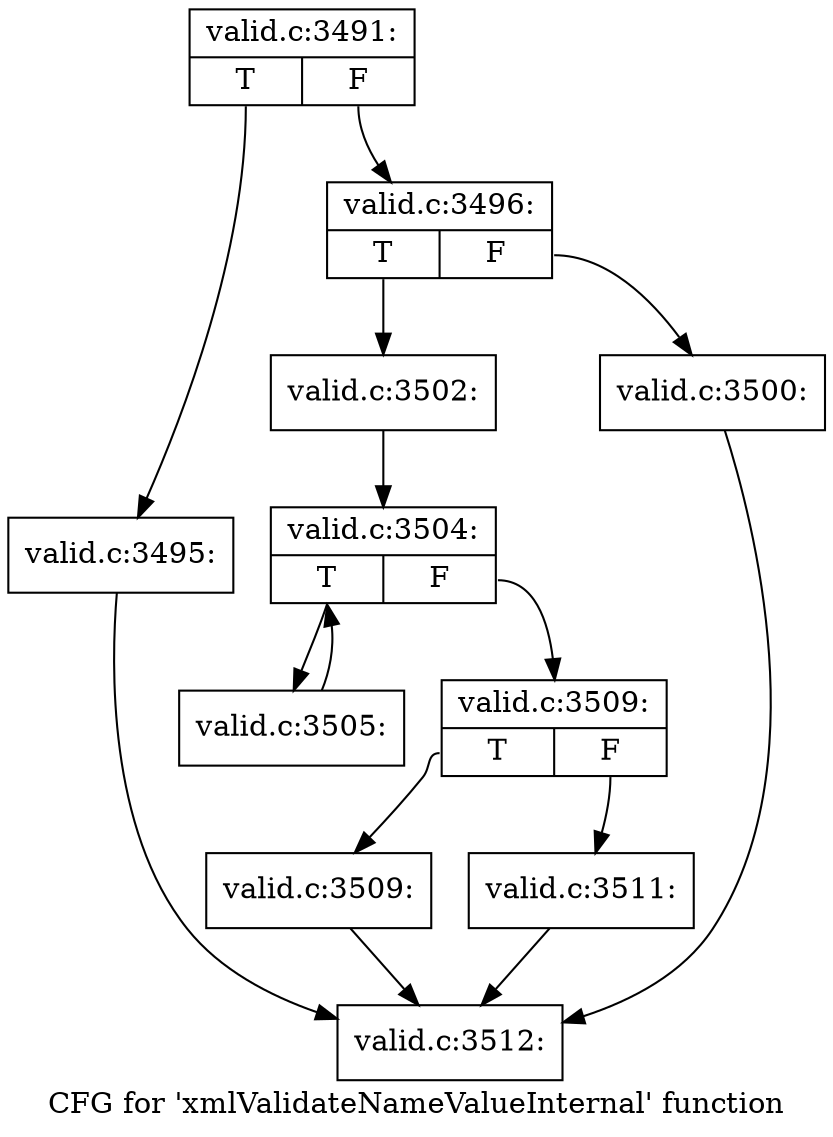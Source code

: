 digraph "CFG for 'xmlValidateNameValueInternal' function" {
	label="CFG for 'xmlValidateNameValueInternal' function";

	Node0x50e5830 [shape=record,label="{valid.c:3491:|{<s0>T|<s1>F}}"];
	Node0x50e5830:s0 -> Node0x50eecd0;
	Node0x50e5830:s1 -> Node0x50eed20;
	Node0x50eecd0 [shape=record,label="{valid.c:3495:}"];
	Node0x50eecd0 -> Node0x50ede90;
	Node0x50eed20 [shape=record,label="{valid.c:3496:|{<s0>T|<s1>F}}"];
	Node0x50eed20:s0 -> Node0x50f01c0;
	Node0x50eed20:s1 -> Node0x50efbd0;
	Node0x50efbd0 [shape=record,label="{valid.c:3500:}"];
	Node0x50efbd0 -> Node0x50ede90;
	Node0x50f01c0 [shape=record,label="{valid.c:3502:}"];
	Node0x50f01c0 -> Node0x50f04b0;
	Node0x50f04b0 [shape=record,label="{valid.c:3504:|{<s0>T|<s1>F}}"];
	Node0x50f04b0:s0 -> Node0x50f14c0;
	Node0x50f04b0:s1 -> Node0x50f0eb0;
	Node0x50f14c0 [shape=record,label="{valid.c:3505:}"];
	Node0x50f14c0 -> Node0x50f04b0;
	Node0x50f0eb0 [shape=record,label="{valid.c:3509:|{<s0>T|<s1>F}}"];
	Node0x50f0eb0:s0 -> Node0x50f19d0;
	Node0x50f0eb0:s1 -> Node0x50f1a20;
	Node0x50f19d0 [shape=record,label="{valid.c:3509:}"];
	Node0x50f19d0 -> Node0x50ede90;
	Node0x50f1a20 [shape=record,label="{valid.c:3511:}"];
	Node0x50f1a20 -> Node0x50ede90;
	Node0x50ede90 [shape=record,label="{valid.c:3512:}"];
}
